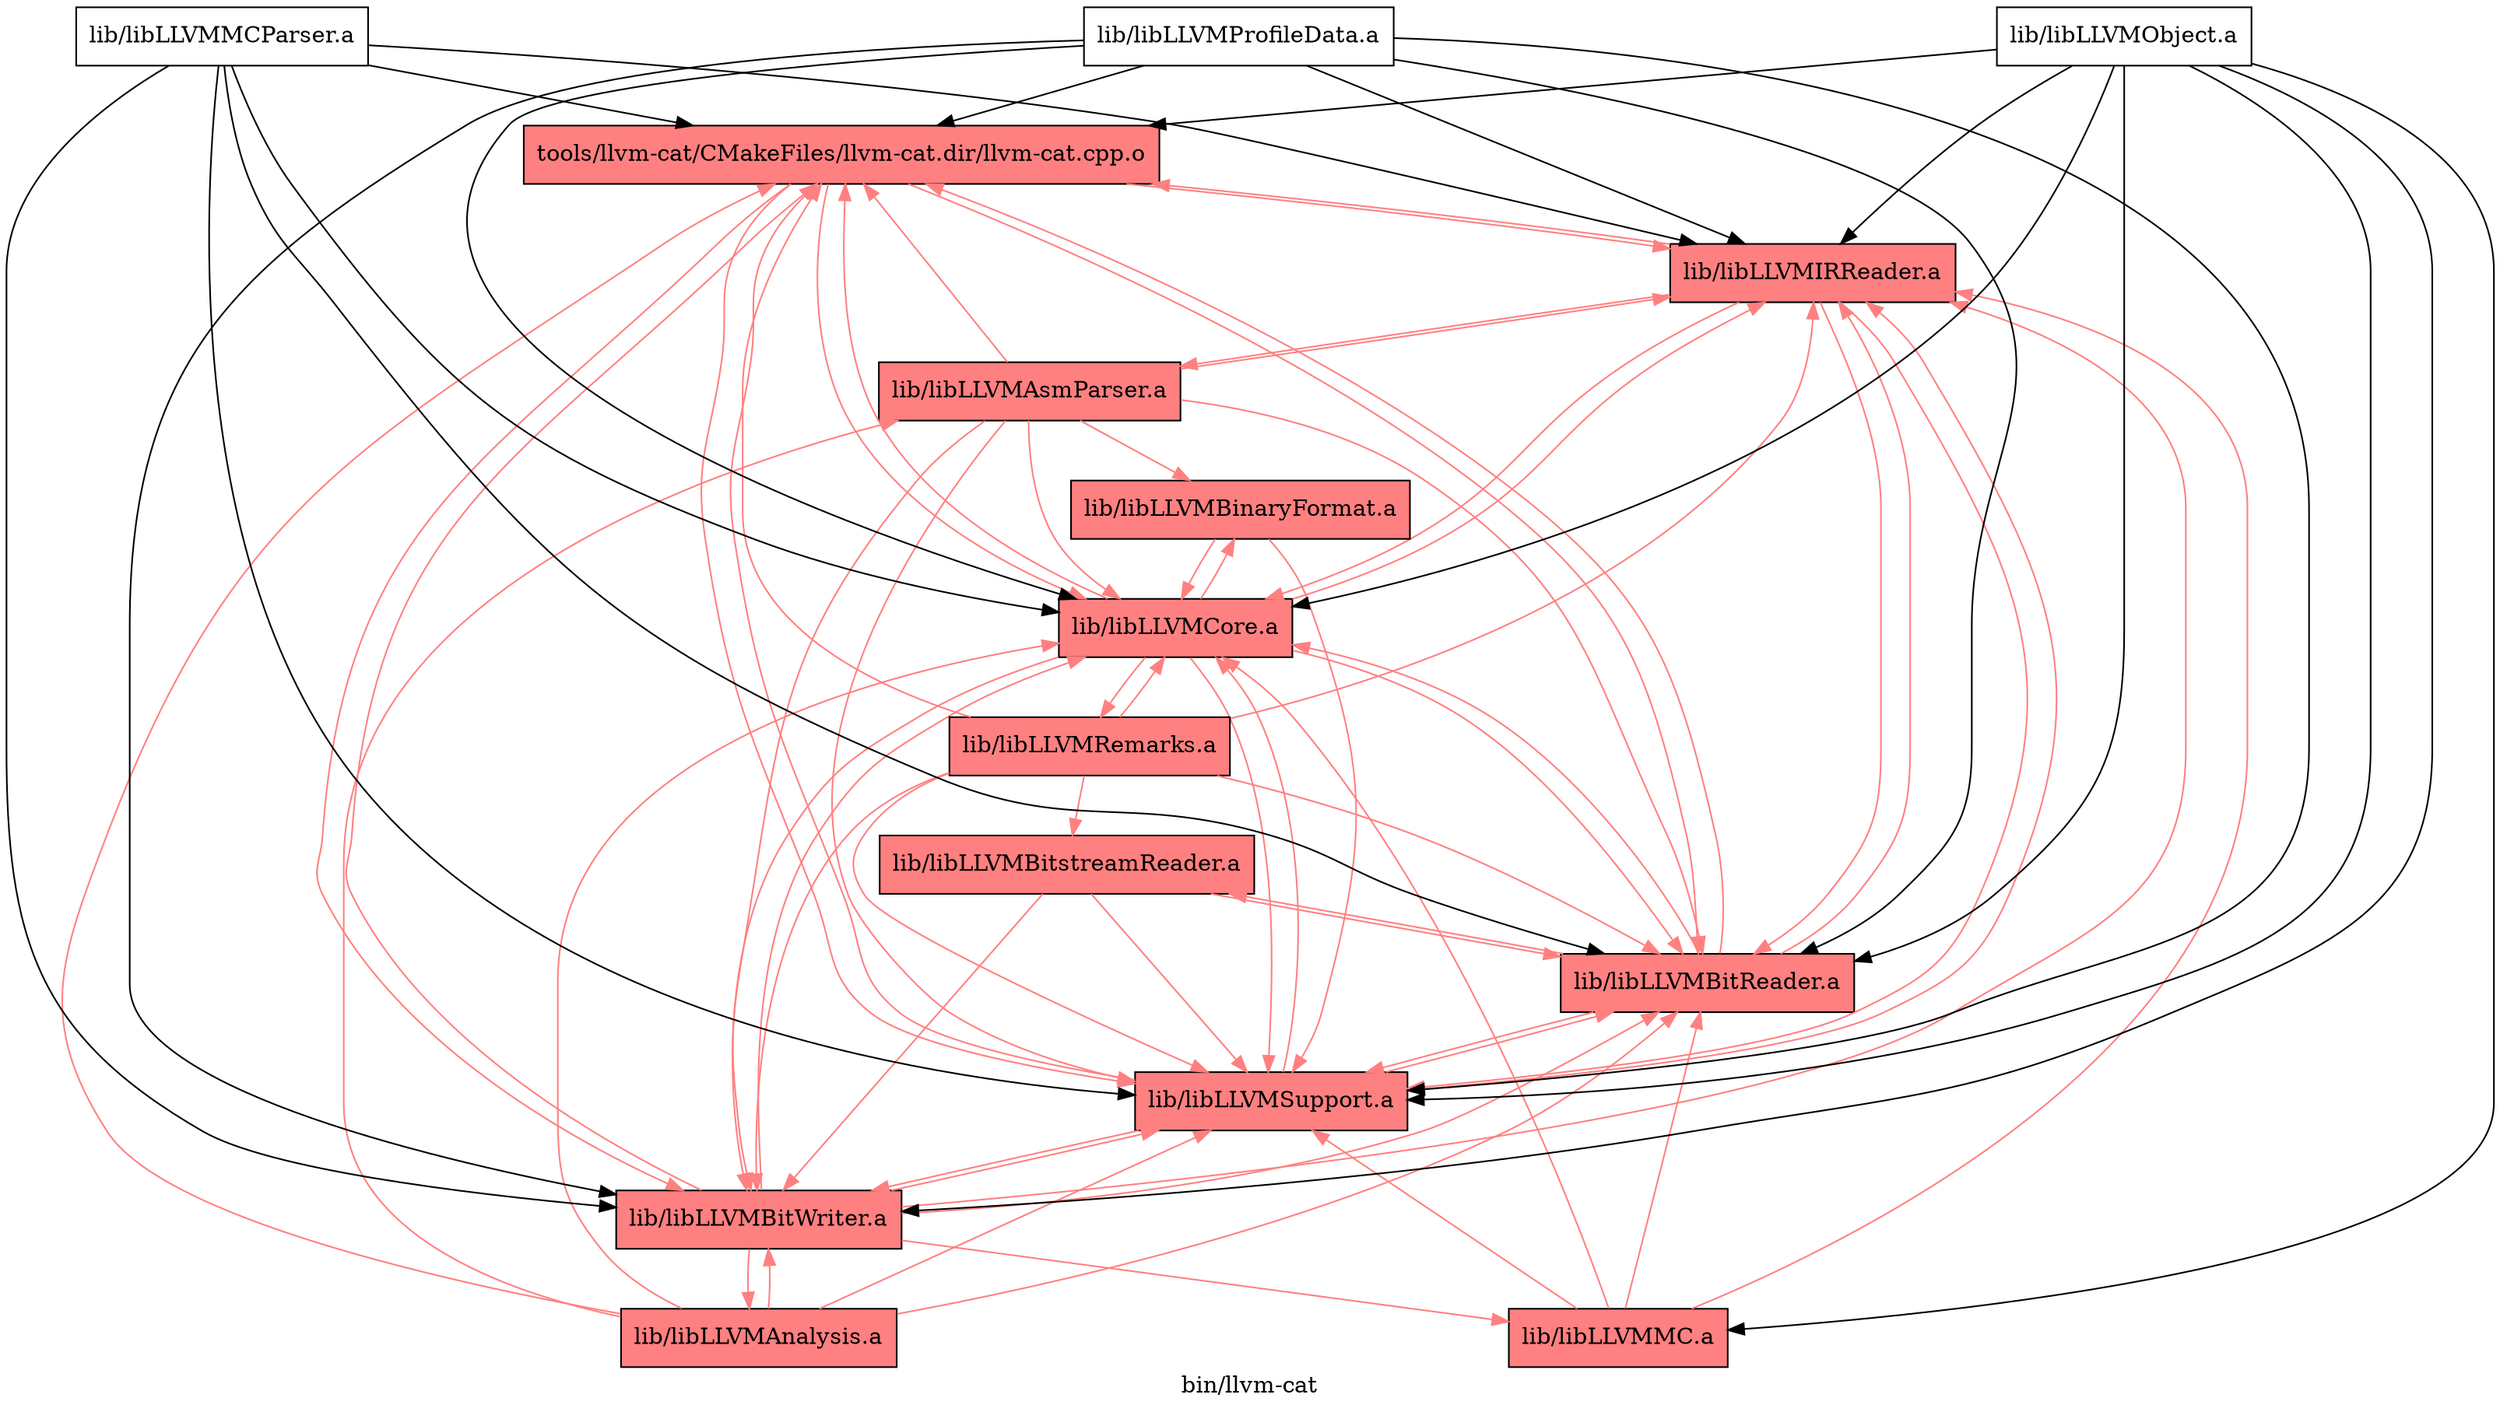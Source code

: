 digraph "bin/llvm-cat" {
	label="bin/llvm-cat";

	Node0x556d5b5787d8 [shape=record,shape=record,style=filled,fillcolor="1.000000 0.5 1",label="{tools/llvm-cat/CMakeFiles/llvm-cat.dir/llvm-cat.cpp.o}"];
	Node0x556d5b5787d8 -> Node0x556d5b57a308[color="1.000000 0.5 1"];
	Node0x556d5b5787d8 -> Node0x556d5b579458[color="1.000000 0.5 1"];
	Node0x556d5b5787d8 -> Node0x556d5b579908[color="1.000000 0.5 1"];
	Node0x556d5b5787d8 -> Node0x556d5b578af8[color="1.000000 0.5 1"];
	Node0x556d5b5787d8 -> Node0x556d5b578f08[color="1.000000 0.5 1"];
	Node0x556d5b57a308 [shape=record,shape=record,style=filled,fillcolor="1.000000 0.5 1",label="{lib/libLLVMIRReader.a}"];
	Node0x556d5b57a308 -> Node0x556d5b5787d8[color="1.000000 0.5 1"];
	Node0x556d5b57a308 -> Node0x556d5b579458[color="1.000000 0.5 1"];
	Node0x556d5b57a308 -> Node0x556d5b578af8[color="1.000000 0.5 1"];
	Node0x556d5b57a308 -> Node0x556d5b578f08[color="1.000000 0.5 1"];
	Node0x556d5b57a308 -> Node0x556d5b578058[color="1.000000 0.5 1"];
	Node0x556d5b579458 [shape=record,shape=record,style=filled,fillcolor="1.000000 0.5 1",label="{lib/libLLVMBitReader.a}"];
	Node0x556d5b579458 -> Node0x556d5b5787d8[color="1.000000 0.5 1"];
	Node0x556d5b579458 -> Node0x556d5b57a308[color="1.000000 0.5 1"];
	Node0x556d5b579458 -> Node0x556d5b578af8[color="1.000000 0.5 1"];
	Node0x556d5b579458 -> Node0x556d5b578f08[color="1.000000 0.5 1"];
	Node0x556d5b579458 -> Node0x556d5b57b708[color="1.000000 0.5 1"];
	Node0x556d5b579908 [shape=record,shape=record,style=filled,fillcolor="1.000000 0.5 1",label="{lib/libLLVMBitWriter.a}"];
	Node0x556d5b579908 -> Node0x556d5b5787d8[color="1.000000 0.5 1"];
	Node0x556d5b579908 -> Node0x556d5b57a308[color="1.000000 0.5 1"];
	Node0x556d5b579908 -> Node0x556d5b579458[color="1.000000 0.5 1"];
	Node0x556d5b579908 -> Node0x556d5b578af8[color="1.000000 0.5 1"];
	Node0x556d5b579908 -> Node0x556d5b578f08[color="1.000000 0.5 1"];
	Node0x556d5b579908 -> Node0x556d5b578508[color="1.000000 0.5 1"];
	Node0x556d5b579908 -> Node0x556d5b57ad08[color="1.000000 0.5 1"];
	Node0x556d5b578af8 [shape=record,shape=record,style=filled,fillcolor="1.000000 0.5 1",label="{lib/libLLVMCore.a}"];
	Node0x556d5b578af8 -> Node0x556d5b5787d8[color="1.000000 0.5 1"];
	Node0x556d5b578af8 -> Node0x556d5b579458[color="1.000000 0.5 1"];
	Node0x556d5b578af8 -> Node0x556d5b579908[color="1.000000 0.5 1"];
	Node0x556d5b578af8 -> Node0x556d5b578f08[color="1.000000 0.5 1"];
	Node0x556d5b578af8 -> Node0x556d5b576ca8[color="1.000000 0.5 1"];
	Node0x556d5b578af8 -> Node0x556d5b57a308[color="1.000000 0.5 1"];
	Node0x556d5b578af8 -> Node0x556d5b57b2f8[color="1.000000 0.5 1"];
	Node0x556d5b578f08 [shape=record,shape=record,style=filled,fillcolor="1.000000 0.5 1",label="{lib/libLLVMSupport.a}"];
	Node0x556d5b578f08 -> Node0x556d5b57a308[color="1.000000 0.5 1"];
	Node0x556d5b578f08 -> Node0x556d5b579458[color="1.000000 0.5 1"];
	Node0x556d5b578f08 -> Node0x556d5b578af8[color="1.000000 0.5 1"];
	Node0x556d5b578f08 -> Node0x556d5b5787d8[color="1.000000 0.5 1"];
	Node0x556d5b578f08 -> Node0x556d5b579908[color="1.000000 0.5 1"];
	Node0x556d5b578058 [shape=record,shape=record,style=filled,fillcolor="1.000000 0.5 1",label="{lib/libLLVMAsmParser.a}"];
	Node0x556d5b578058 -> Node0x556d5b5787d8[color="1.000000 0.5 1"];
	Node0x556d5b578058 -> Node0x556d5b57a308[color="1.000000 0.5 1"];
	Node0x556d5b578058 -> Node0x556d5b579458[color="1.000000 0.5 1"];
	Node0x556d5b578058 -> Node0x556d5b578af8[color="1.000000 0.5 1"];
	Node0x556d5b578058 -> Node0x556d5b578f08[color="1.000000 0.5 1"];
	Node0x556d5b578058 -> Node0x556d5b579908[color="1.000000 0.5 1"];
	Node0x556d5b578058 -> Node0x556d5b576ca8[color="1.000000 0.5 1"];
	Node0x556d5b57b708 [shape=record,shape=record,style=filled,fillcolor="1.000000 0.5 1",label="{lib/libLLVMBitstreamReader.a}"];
	Node0x556d5b57b708 -> Node0x556d5b579458[color="1.000000 0.5 1"];
	Node0x556d5b57b708 -> Node0x556d5b579908[color="1.000000 0.5 1"];
	Node0x556d5b57b708 -> Node0x556d5b578f08[color="1.000000 0.5 1"];
	Node0x556d5b578508 [shape=record,shape=record,style=filled,fillcolor="1.000000 0.5 1",label="{lib/libLLVMAnalysis.a}"];
	Node0x556d5b578508 -> Node0x556d5b5787d8[color="1.000000 0.5 1"];
	Node0x556d5b578508 -> Node0x556d5b579458[color="1.000000 0.5 1"];
	Node0x556d5b578508 -> Node0x556d5b578af8[color="1.000000 0.5 1"];
	Node0x556d5b578508 -> Node0x556d5b578f08[color="1.000000 0.5 1"];
	Node0x556d5b578508 -> Node0x556d5b578058[color="1.000000 0.5 1"];
	Node0x556d5b578508 -> Node0x556d5b579908[color="1.000000 0.5 1"];
	Node0x556d5b57ad08 [shape=record,shape=record,style=filled,fillcolor="1.000000 0.5 1",label="{lib/libLLVMMC.a}"];
	Node0x556d5b57ad08 -> Node0x556d5b578af8[color="1.000000 0.5 1"];
	Node0x556d5b57ad08 -> Node0x556d5b578f08[color="1.000000 0.5 1"];
	Node0x556d5b57ad08 -> Node0x556d5b57a308[color="1.000000 0.5 1"];
	Node0x556d5b57ad08 -> Node0x556d5b579458[color="1.000000 0.5 1"];
	Node0x556d5b576ca8 [shape=record,shape=record,style=filled,fillcolor="1.000000 0.5 1",label="{lib/libLLVMBinaryFormat.a}"];
	Node0x556d5b576ca8 -> Node0x556d5b578af8[color="1.000000 0.5 1"];
	Node0x556d5b576ca8 -> Node0x556d5b578f08[color="1.000000 0.5 1"];
	Node0x556d5b57b2f8 [shape=record,shape=record,style=filled,fillcolor="1.000000 0.5 1",label="{lib/libLLVMRemarks.a}"];
	Node0x556d5b57b2f8 -> Node0x556d5b578f08[color="1.000000 0.5 1"];
	Node0x556d5b57b2f8 -> Node0x556d5b579458[color="1.000000 0.5 1"];
	Node0x556d5b57b2f8 -> Node0x556d5b579908[color="1.000000 0.5 1"];
	Node0x556d5b57b2f8 -> Node0x556d5b578af8[color="1.000000 0.5 1"];
	Node0x556d5b57b2f8 -> Node0x556d5b57a308[color="1.000000 0.5 1"];
	Node0x556d5b57b2f8 -> Node0x556d5b5787d8[color="1.000000 0.5 1"];
	Node0x556d5b57b2f8 -> Node0x556d5b57b708[color="1.000000 0.5 1"];
	Node0x556d5b57c838 [shape=record,shape=record,label="{lib/libLLVMProfileData.a}"];
	Node0x556d5b57c838 -> Node0x556d5b5787d8;
	Node0x556d5b57c838 -> Node0x556d5b57a308;
	Node0x556d5b57c838 -> Node0x556d5b579458;
	Node0x556d5b57c838 -> Node0x556d5b579908;
	Node0x556d5b57c838 -> Node0x556d5b578af8;
	Node0x556d5b57c838 -> Node0x556d5b578f08;
	Node0x556d5b57cb08 [shape=record,shape=record,label="{lib/libLLVMObject.a}"];
	Node0x556d5b57cb08 -> Node0x556d5b5787d8;
	Node0x556d5b57cb08 -> Node0x556d5b57a308;
	Node0x556d5b57cb08 -> Node0x556d5b579458;
	Node0x556d5b57cb08 -> Node0x556d5b579908;
	Node0x556d5b57cb08 -> Node0x556d5b578af8;
	Node0x556d5b57cb08 -> Node0x556d5b578f08;
	Node0x556d5b57cb08 -> Node0x556d5b57ad08;
	Node0x556d5b57a858 [shape=record,shape=record,label="{lib/libLLVMMCParser.a}"];
	Node0x556d5b57a858 -> Node0x556d5b5787d8;
	Node0x556d5b57a858 -> Node0x556d5b57a308;
	Node0x556d5b57a858 -> Node0x556d5b579458;
	Node0x556d5b57a858 -> Node0x556d5b578f08;
	Node0x556d5b57a858 -> Node0x556d5b578af8;
	Node0x556d5b57a858 -> Node0x556d5b579908;
}
